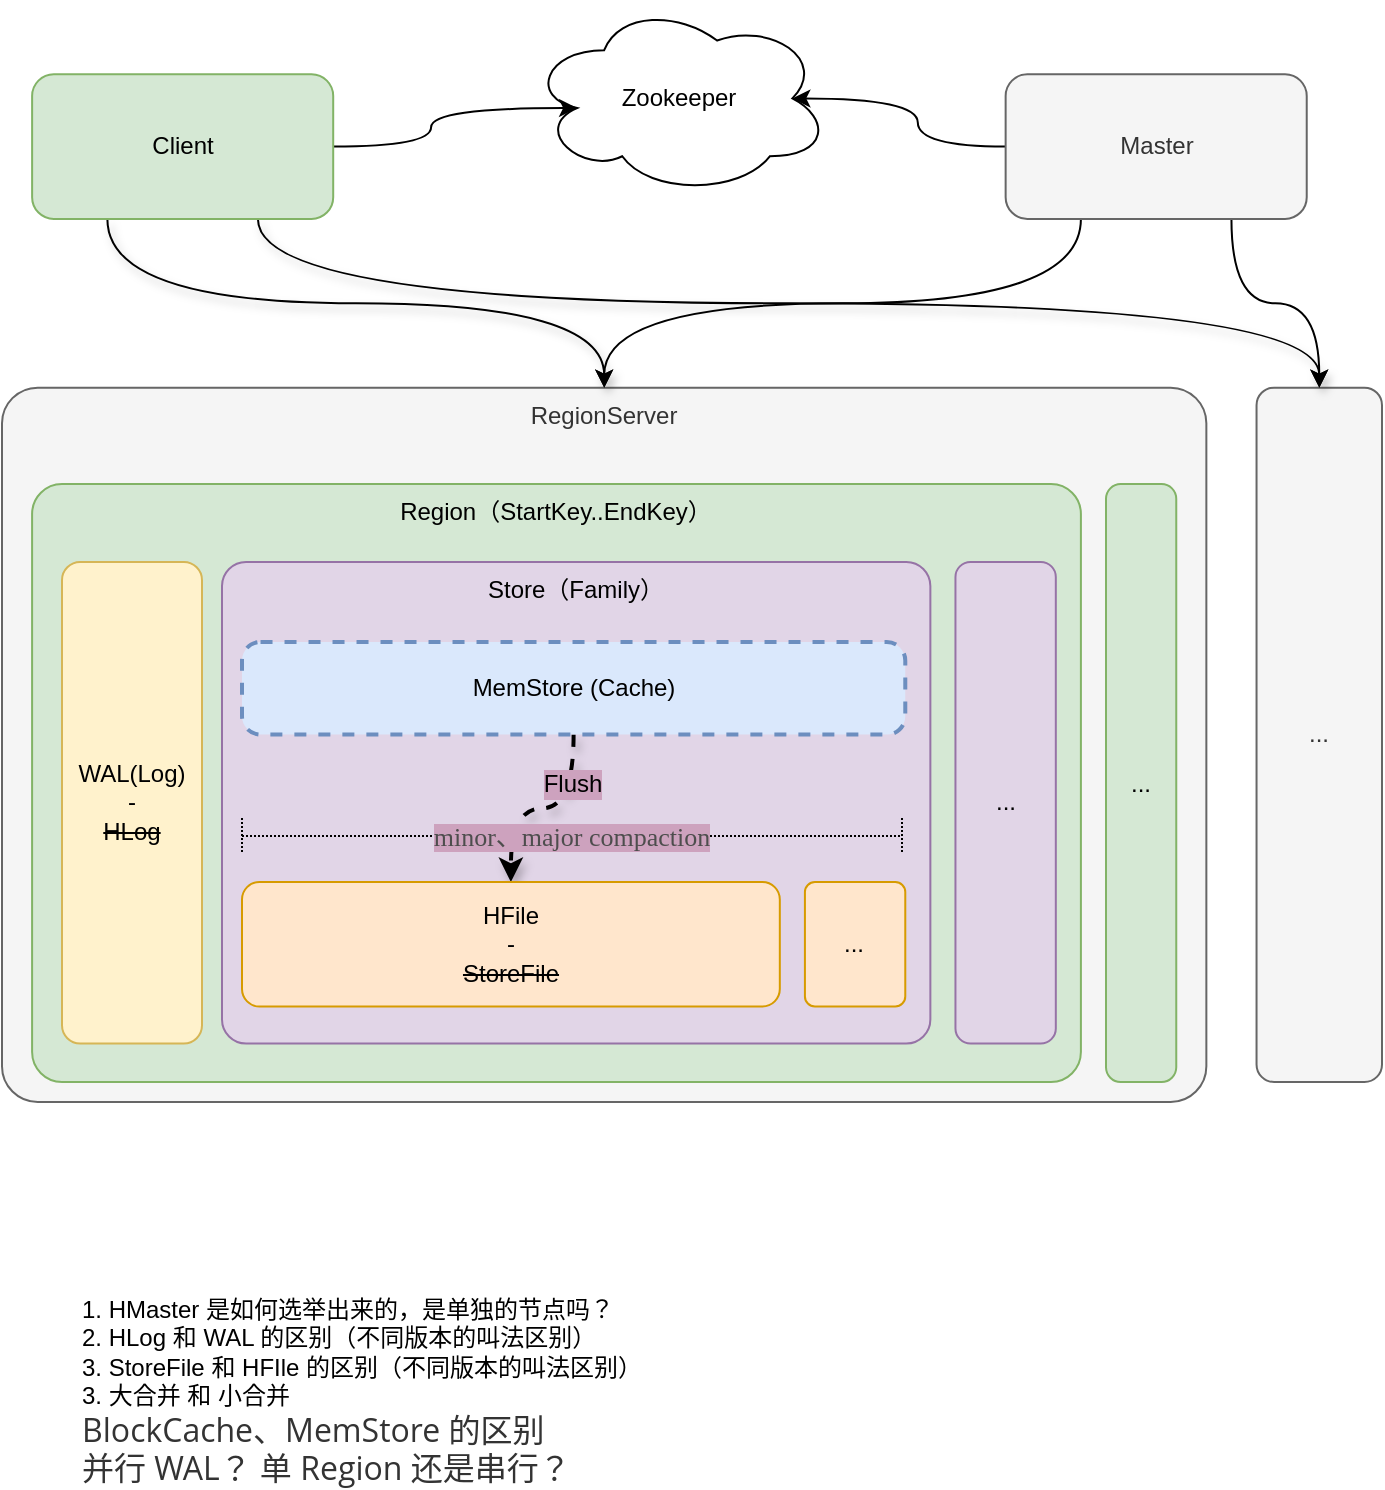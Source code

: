 <mxfile version="12.6.5" type="device" pages="3"><diagram id="x5Qy75qz7HgyIoZW1SED" name="HBase 架构"><mxGraphModel dx="925" dy="672" grid="1" gridSize="10" guides="1" tooltips="1" connect="1" arrows="1" fold="1" page="1" pageScale="1" pageWidth="827" pageHeight="1169" math="0" shadow="0"><root><mxCell id="sDb6rMhIjNrGV2ftok7J-0"/><mxCell id="sDb6rMhIjNrGV2ftok7J-1" parent="sDb6rMhIjNrGV2ftok7J-0"/><mxCell id="8ezQi5GakEse2IJ5jiwj-0" value="RegionServer" style="rounded=1;whiteSpace=wrap;html=1;align=center;verticalAlign=top;fontSize=12;arcSize=5;fillColor=#f5f5f5;strokeColor=#666666;fontColor=#333333;" vertex="1" parent="sDb6rMhIjNrGV2ftok7J-1"><mxGeometry x="60" y="412.82" width="602.18" height="357.18" as="geometry"/></mxCell><mxCell id="8ezQi5GakEse2IJ5jiwj-1" value="Region（StartKey..EndKey）" style="rounded=1;whiteSpace=wrap;html=1;align=center;verticalAlign=top;fontSize=12;arcSize=5;fillColor=#d5e8d4;strokeColor=#82b366;" vertex="1" parent="sDb6rMhIjNrGV2ftok7J-1"><mxGeometry x="75.05" y="461.03" width="524.4" height="298.97" as="geometry"/></mxCell><mxCell id="8ezQi5GakEse2IJ5jiwj-2" value="..." style="rounded=1;whiteSpace=wrap;html=1;align=center;verticalAlign=middle;fontSize=12;arcSize=21;fillColor=#d5e8d4;strokeColor=#82b366;" vertex="1" parent="sDb6rMhIjNrGV2ftok7J-1"><mxGeometry x="612" y="461.03" width="35.13" height="298.97" as="geometry"/></mxCell><mxCell id="8ezQi5GakEse2IJ5jiwj-9" value="..." style="rounded=1;whiteSpace=wrap;html=1;align=center;verticalAlign=middle;fontSize=12;arcSize=14;fillColor=#f5f5f5;strokeColor=#666666;fontColor=#333333;" vertex="1" parent="sDb6rMhIjNrGV2ftok7J-1"><mxGeometry x="687.27" y="412.82" width="62.73" height="347.18" as="geometry"/></mxCell><mxCell id="8ezQi5GakEse2IJ5jiwj-13" value="Zookeeper" style="ellipse;shape=cloud;whiteSpace=wrap;html=1;fontSize=12;align=center;" vertex="1" parent="sDb6rMhIjNrGV2ftok7J-1"><mxGeometry x="323.455" y="220" width="150.545" height="96.41" as="geometry"/></mxCell><mxCell id="8ezQi5GakEse2IJ5jiwj-20" style="edgeStyle=orthogonalEdgeStyle;curved=1;rounded=0;orthogonalLoop=1;jettySize=auto;html=1;exitX=0.25;exitY=1;exitDx=0;exitDy=0;entryX=0.5;entryY=0;entryDx=0;entryDy=0;fontSize=12;comic=0;shadow=1;" edge="1" parent="sDb6rMhIjNrGV2ftok7J-1" source="8ezQi5GakEse2IJ5jiwj-14" target="8ezQi5GakEse2IJ5jiwj-0"><mxGeometry relative="1" as="geometry"/></mxCell><mxCell id="8ezQi5GakEse2IJ5jiwj-21" style="edgeStyle=orthogonalEdgeStyle;curved=1;rounded=0;orthogonalLoop=1;jettySize=auto;html=1;exitX=0.75;exitY=1;exitDx=0;exitDy=0;entryX=0.5;entryY=0;entryDx=0;entryDy=0;fontSize=12;comic=0;shadow=1;" edge="1" parent="sDb6rMhIjNrGV2ftok7J-1" source="8ezQi5GakEse2IJ5jiwj-14" target="8ezQi5GakEse2IJ5jiwj-9"><mxGeometry relative="1" as="geometry"/></mxCell><mxCell id="8ezQi5GakEse2IJ5jiwj-22" style="edgeStyle=orthogonalEdgeStyle;curved=1;rounded=0;orthogonalLoop=1;jettySize=auto;html=1;exitX=1;exitY=0.5;exitDx=0;exitDy=0;entryX=0.16;entryY=0.55;entryDx=0;entryDy=0;entryPerimeter=0;fontSize=12;" edge="1" parent="sDb6rMhIjNrGV2ftok7J-1" source="8ezQi5GakEse2IJ5jiwj-14" target="8ezQi5GakEse2IJ5jiwj-13"><mxGeometry relative="1" as="geometry"/></mxCell><mxCell id="8ezQi5GakEse2IJ5jiwj-14" value="Client" style="rounded=1;whiteSpace=wrap;html=1;fontSize=12;align=center;fillColor=#d5e8d4;strokeColor=#82b366;" vertex="1" parent="sDb6rMhIjNrGV2ftok7J-1"><mxGeometry x="75.055" y="256.154" width="150.545" height="72.308" as="geometry"/></mxCell><mxCell id="8ezQi5GakEse2IJ5jiwj-18" style="edgeStyle=orthogonalEdgeStyle;rounded=0;orthogonalLoop=1;jettySize=auto;html=1;exitX=0.25;exitY=1;exitDx=0;exitDy=0;entryX=0.5;entryY=0;entryDx=0;entryDy=0;fontSize=12;curved=1;" edge="1" parent="sDb6rMhIjNrGV2ftok7J-1" source="8ezQi5GakEse2IJ5jiwj-17" target="8ezQi5GakEse2IJ5jiwj-0"><mxGeometry relative="1" as="geometry"/></mxCell><mxCell id="8ezQi5GakEse2IJ5jiwj-19" style="rounded=0;orthogonalLoop=1;jettySize=auto;html=1;exitX=0.75;exitY=1;exitDx=0;exitDy=0;entryX=0.5;entryY=0;entryDx=0;entryDy=0;fontSize=12;edgeStyle=orthogonalEdgeStyle;elbow=vertical;curved=1;" edge="1" parent="sDb6rMhIjNrGV2ftok7J-1" source="8ezQi5GakEse2IJ5jiwj-17" target="8ezQi5GakEse2IJ5jiwj-9"><mxGeometry relative="1" as="geometry"/></mxCell><mxCell id="8ezQi5GakEse2IJ5jiwj-23" style="edgeStyle=orthogonalEdgeStyle;curved=1;rounded=0;orthogonalLoop=1;jettySize=auto;html=1;exitX=0;exitY=0.5;exitDx=0;exitDy=0;entryX=0.875;entryY=0.5;entryDx=0;entryDy=0;entryPerimeter=0;fontSize=12;" edge="1" parent="sDb6rMhIjNrGV2ftok7J-1" source="8ezQi5GakEse2IJ5jiwj-17" target="8ezQi5GakEse2IJ5jiwj-13"><mxGeometry relative="1" as="geometry"/></mxCell><mxCell id="8ezQi5GakEse2IJ5jiwj-17" value="Master" style="rounded=1;whiteSpace=wrap;html=1;fontSize=12;align=center;fillColor=#f5f5f5;strokeColor=#666666;fontColor=#333333;" vertex="1" parent="sDb6rMhIjNrGV2ftok7J-1"><mxGeometry x="561.818" y="256.154" width="150.545" height="72.308" as="geometry"/></mxCell><mxCell id="8ezQi5GakEse2IJ5jiwj-25" value="1. HMaster 是如何选举出来的，是单独的节点吗？&lt;br&gt;2. HLog 和 WAL 的区别（不同版本的叫法区别）&lt;br&gt;3. StoreFile 和 HFIle 的区别（不同版本的叫法区别）&lt;br&gt;3. 大合并 和 小合并&lt;br&gt;&lt;span style=&quot;color: rgb(51 , 51 , 51) ; font-family: &amp;#34;open sans&amp;#34; , &amp;#34;clear sans&amp;#34; , &amp;#34;helvetica neue&amp;#34; , &amp;#34;helvetica&amp;#34; , &amp;#34;arial&amp;#34; , sans-serif ; font-size: 16px ; white-space: pre-wrap ; background-color: rgb(255 , 255 , 255)&quot;&gt;BlockCache、MemStore 的区别&lt;br/&gt;并行 WAL？ 单 Region 还是串行？&lt;br/&gt;&lt;/span&gt;" style="text;html=1;align=left;verticalAlign=top;resizable=0;points=[];autosize=1;fontSize=12;" vertex="1" parent="sDb6rMhIjNrGV2ftok7J-1"><mxGeometry x="97.64" y="860" width="300" height="90" as="geometry"/></mxCell><mxCell id="8ezQi5GakEse2IJ5jiwj-3" value="WAL(Log)&lt;br&gt;-&lt;br&gt;&lt;strike&gt;HLog&lt;/strike&gt;" style="rounded=1;whiteSpace=wrap;html=1;align=center;verticalAlign=middle;fontSize=12;arcSize=13;fillColor=#fff2cc;strokeColor=#d6b656;" vertex="1" parent="sDb6rMhIjNrGV2ftok7J-1"><mxGeometry x="90" y="500" width="70" height="240.77" as="geometry"/></mxCell><mxCell id="8ezQi5GakEse2IJ5jiwj-4" value="Store（Family）" style="rounded=1;whiteSpace=wrap;html=1;align=center;verticalAlign=top;fontSize=12;arcSize=5;fillColor=#e1d5e7;strokeColor=#9673a6;" vertex="1" parent="sDb6rMhIjNrGV2ftok7J-1"><mxGeometry x="170" y="500" width="354.18" height="240.77" as="geometry"/></mxCell><mxCell id="8ezQi5GakEse2IJ5jiwj-5" value="..." style="rounded=1;whiteSpace=wrap;html=1;align=center;verticalAlign=middle;fontSize=12;arcSize=15;fillColor=#e1d5e7;strokeColor=#9673a6;" vertex="1" parent="sDb6rMhIjNrGV2ftok7J-1"><mxGeometry x="536.728" y="500" width="50.182" height="240.77" as="geometry"/></mxCell><mxCell id="8ezQi5GakEse2IJ5jiwj-27" value="" style="edgeStyle=orthogonalEdgeStyle;curved=1;rounded=0;comic=0;orthogonalLoop=1;jettySize=auto;html=1;shadow=1;dashed=1;strokeWidth=2;fontSize=12;" edge="1" parent="sDb6rMhIjNrGV2ftok7J-1" source="8ezQi5GakEse2IJ5jiwj-6" target="8ezQi5GakEse2IJ5jiwj-7"><mxGeometry relative="1" as="geometry"/></mxCell><mxCell id="8ezQi5GakEse2IJ5jiwj-28" value="Flush" style="text;html=1;align=center;verticalAlign=middle;resizable=0;points=[];labelBackgroundColor=#CDA2BE;fontSize=12;" vertex="1" connectable="0" parent="8ezQi5GakEse2IJ5jiwj-27"><mxGeometry x="-0.341" y="-5" relative="1" as="geometry"><mxPoint x="4.18" y="-9.9" as="offset"/></mxGeometry></mxCell><mxCell id="8ezQi5GakEse2IJ5jiwj-6" value="MemStore (Cache)" style="rounded=1;whiteSpace=wrap;html=1;align=center;verticalAlign=middle;fontSize=12;arcSize=20;fillColor=#dae8fc;strokeColor=#6c8ebf;gradientColor=none;strokeWidth=2;dashed=1;" vertex="1" parent="sDb6rMhIjNrGV2ftok7J-1"><mxGeometry x="180" y="540" width="331.64" height="46.3" as="geometry"/></mxCell><mxCell id="8ezQi5GakEse2IJ5jiwj-7" value="HFile&lt;br&gt;-&lt;br&gt;&lt;strike&gt;StoreFile&lt;/strike&gt;" style="rounded=1;whiteSpace=wrap;html=1;align=center;verticalAlign=middle;fontSize=12;arcSize=14;fillColor=#ffe6cc;strokeColor=#d79b00;" vertex="1" parent="sDb6rMhIjNrGV2ftok7J-1"><mxGeometry x="180" y="660" width="268.91" height="62.25" as="geometry"/></mxCell><mxCell id="8ezQi5GakEse2IJ5jiwj-8" value="..." style="rounded=1;whiteSpace=wrap;html=1;align=center;verticalAlign=middle;fontSize=12;arcSize=10;fillColor=#ffe6cc;strokeColor=#d79b00;" vertex="1" parent="sDb6rMhIjNrGV2ftok7J-1"><mxGeometry x="461.46" y="660" width="50.18" height="62.25" as="geometry"/></mxCell><mxCell id="8ezQi5GakEse2IJ5jiwj-29" value="&lt;p&gt;&lt;span style=&quot;white-space: normal ; color: rgb(77 , 77 , 77) ; background-color: rgb(205 , 162 , 190)&quot;&gt;&lt;font face=&quot;Verdana&quot; style=&quot;font-size: 13px&quot;&gt;minor、major compaction&lt;/font&gt;&lt;/span&gt;&lt;/p&gt;" style="shape=crossbar;whiteSpace=wrap;html=1;rounded=1;dashed=1;strokeWidth=1;gradientColor=none;fontSize=12;align=center;dashPattern=1 1;" vertex="1" parent="sDb6rMhIjNrGV2ftok7J-1"><mxGeometry x="180" y="628" width="330" height="18" as="geometry"/></mxCell></root></mxGraphModel></diagram><diagram id="jRgra_NYpxYIThFn69K4" name="HBase 写入流程"><mxGraphModel dx="786" dy="571" grid="1" gridSize="10" guides="1" tooltips="1" connect="1" arrows="1" fold="1" page="1" pageScale="1" pageWidth="827" pageHeight="1169" math="0" shadow="0"><root><mxCell id="0"/><mxCell id="1" parent="0"/><mxCell id="QIKjpZcTiNchwSE_1PGT-1" value="WAL&lt;br&gt;&lt;br&gt;Write-Ahead Logging" style="rounded=1;whiteSpace=wrap;html=1;" vertex="1" parent="1"><mxGeometry x="320" y="190" width="120" height="60" as="geometry"/></mxCell><mxCell id="QIKjpZcTiNchwSE_1PGT-2" value="MemStore" style="rounded=1;whiteSpace=wrap;html=1;" vertex="1" parent="1"><mxGeometry x="320" y="290" width="120" height="60" as="geometry"/></mxCell><mxCell id="Xm_lcHZMQPOXuccVJVEB-1" value="FS" style="rounded=1;whiteSpace=wrap;html=1;" vertex="1" parent="1"><mxGeometry x="320" y="390" width="120" height="60" as="geometry"/></mxCell><mxCell id="Xm_lcHZMQPOXuccVJVEB-2" value="Client" style="rounded=1;whiteSpace=wrap;html=1;" vertex="1" parent="1"><mxGeometry x="120" y="130" width="120" height="60" as="geometry"/></mxCell></root></mxGraphModel></diagram><diagram id="fZJnGyuIIZ338q9bT2jx" name="HBase 读取流程"><mxGraphModel dx="786" dy="571" grid="1" gridSize="10" guides="1" tooltips="1" connect="1" arrows="1" fold="1" page="1" pageScale="1" pageWidth="827" pageHeight="1169" math="0" shadow="0"><root><mxCell id="V2Ji0nHLQXFlKdBteJZD-0"/><mxCell id="V2Ji0nHLQXFlKdBteJZD-1" parent="V2Ji0nHLQXFlKdBteJZD-0"/></root></mxGraphModel></diagram></mxfile>